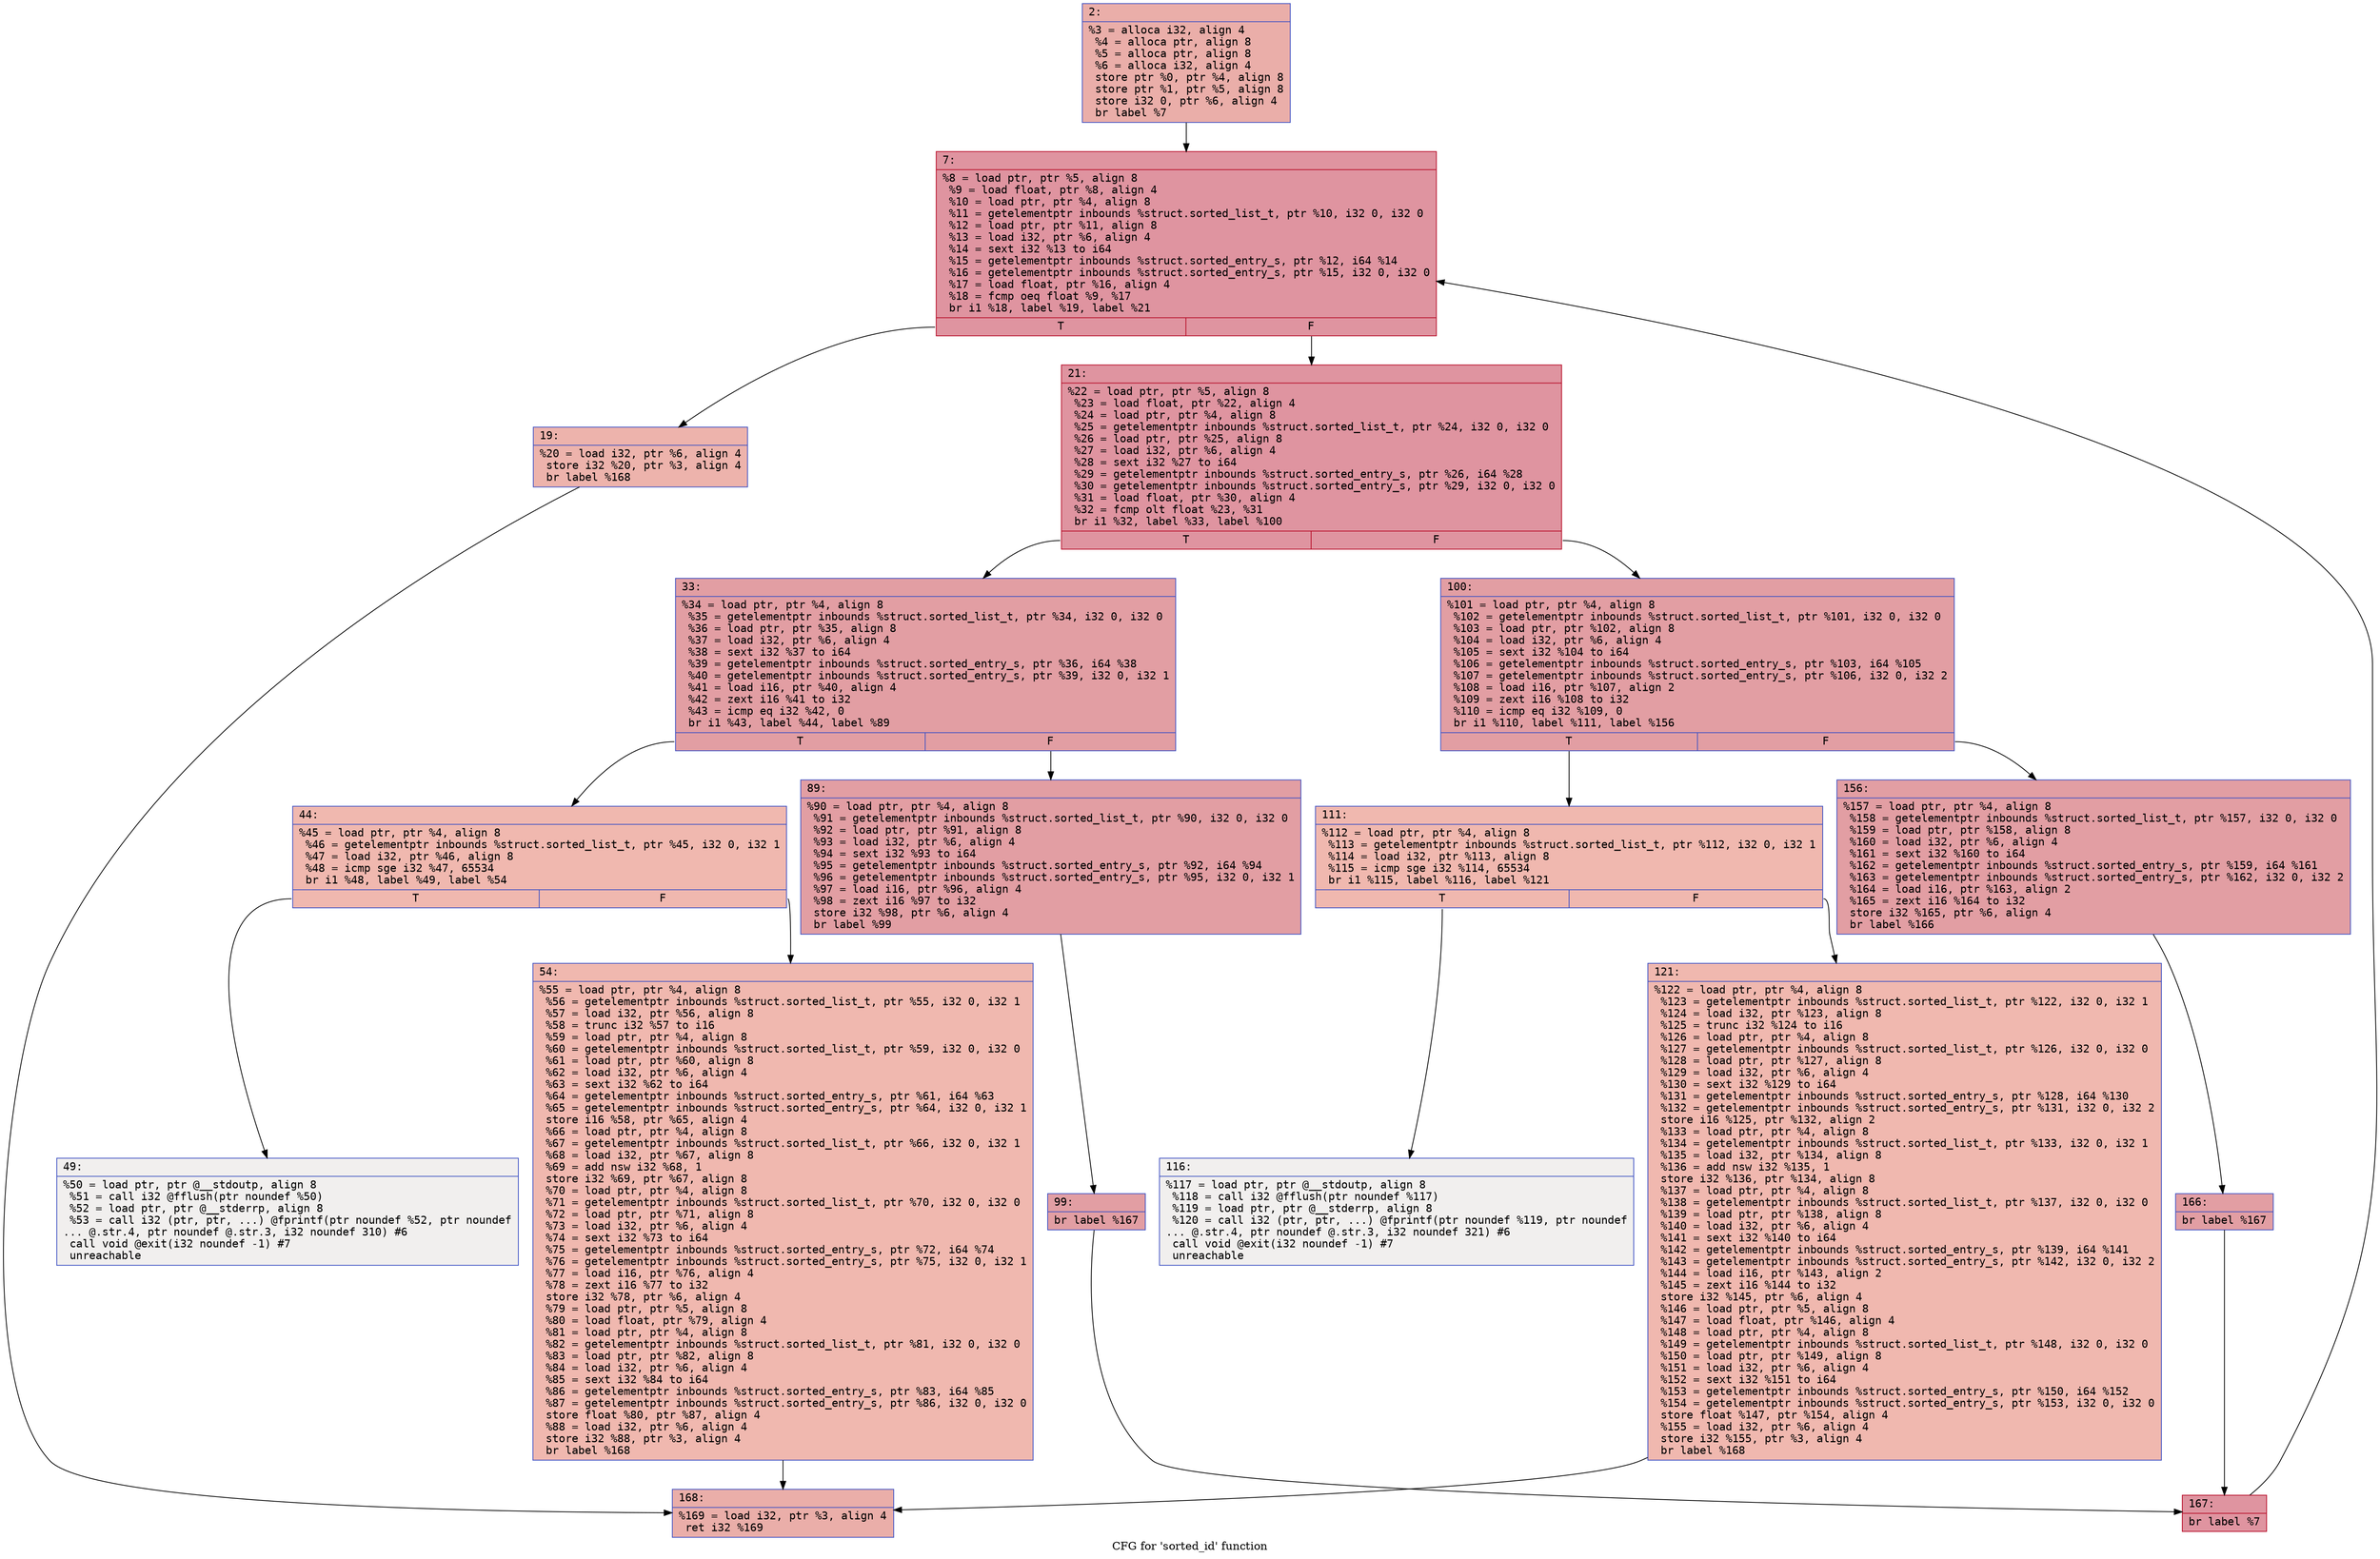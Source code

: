digraph "CFG for 'sorted_id' function" {
	label="CFG for 'sorted_id' function";

	Node0x600001036c60 [shape=record,color="#3d50c3ff", style=filled, fillcolor="#d0473d70" fontname="Courier",label="{2:\l|  %3 = alloca i32, align 4\l  %4 = alloca ptr, align 8\l  %5 = alloca ptr, align 8\l  %6 = alloca i32, align 4\l  store ptr %0, ptr %4, align 8\l  store ptr %1, ptr %5, align 8\l  store i32 0, ptr %6, align 4\l  br label %7\l}"];
	Node0x600001036c60 -> Node0x600001036cb0[tooltip="2 -> 7\nProbability 100.00%" ];
	Node0x600001036cb0 [shape=record,color="#b70d28ff", style=filled, fillcolor="#b70d2870" fontname="Courier",label="{7:\l|  %8 = load ptr, ptr %5, align 8\l  %9 = load float, ptr %8, align 4\l  %10 = load ptr, ptr %4, align 8\l  %11 = getelementptr inbounds %struct.sorted_list_t, ptr %10, i32 0, i32 0\l  %12 = load ptr, ptr %11, align 8\l  %13 = load i32, ptr %6, align 4\l  %14 = sext i32 %13 to i64\l  %15 = getelementptr inbounds %struct.sorted_entry_s, ptr %12, i64 %14\l  %16 = getelementptr inbounds %struct.sorted_entry_s, ptr %15, i32 0, i32 0\l  %17 = load float, ptr %16, align 4\l  %18 = fcmp oeq float %9, %17\l  br i1 %18, label %19, label %21\l|{<s0>T|<s1>F}}"];
	Node0x600001036cb0:s0 -> Node0x600001036d00[tooltip="7 -> 19\nProbability 3.12%" ];
	Node0x600001036cb0:s1 -> Node0x600001036d50[tooltip="7 -> 21\nProbability 96.88%" ];
	Node0x600001036d00 [shape=record,color="#3d50c3ff", style=filled, fillcolor="#d6524470" fontname="Courier",label="{19:\l|  %20 = load i32, ptr %6, align 4\l  store i32 %20, ptr %3, align 4\l  br label %168\l}"];
	Node0x600001036d00 -> Node0x6000010371b0[tooltip="19 -> 168\nProbability 100.00%" ];
	Node0x600001036d50 [shape=record,color="#b70d28ff", style=filled, fillcolor="#b70d2870" fontname="Courier",label="{21:\l|  %22 = load ptr, ptr %5, align 8\l  %23 = load float, ptr %22, align 4\l  %24 = load ptr, ptr %4, align 8\l  %25 = getelementptr inbounds %struct.sorted_list_t, ptr %24, i32 0, i32 0\l  %26 = load ptr, ptr %25, align 8\l  %27 = load i32, ptr %6, align 4\l  %28 = sext i32 %27 to i64\l  %29 = getelementptr inbounds %struct.sorted_entry_s, ptr %26, i64 %28\l  %30 = getelementptr inbounds %struct.sorted_entry_s, ptr %29, i32 0, i32 0\l  %31 = load float, ptr %30, align 4\l  %32 = fcmp olt float %23, %31\l  br i1 %32, label %33, label %100\l|{<s0>T|<s1>F}}"];
	Node0x600001036d50:s0 -> Node0x600001036da0[tooltip="21 -> 33\nProbability 50.00%" ];
	Node0x600001036d50:s1 -> Node0x600001036f80[tooltip="21 -> 100\nProbability 50.00%" ];
	Node0x600001036da0 [shape=record,color="#3d50c3ff", style=filled, fillcolor="#be242e70" fontname="Courier",label="{33:\l|  %34 = load ptr, ptr %4, align 8\l  %35 = getelementptr inbounds %struct.sorted_list_t, ptr %34, i32 0, i32 0\l  %36 = load ptr, ptr %35, align 8\l  %37 = load i32, ptr %6, align 4\l  %38 = sext i32 %37 to i64\l  %39 = getelementptr inbounds %struct.sorted_entry_s, ptr %36, i64 %38\l  %40 = getelementptr inbounds %struct.sorted_entry_s, ptr %39, i32 0, i32 1\l  %41 = load i16, ptr %40, align 4\l  %42 = zext i16 %41 to i32\l  %43 = icmp eq i32 %42, 0\l  br i1 %43, label %44, label %89\l|{<s0>T|<s1>F}}"];
	Node0x600001036da0:s0 -> Node0x600001036df0[tooltip="33 -> 44\nProbability 3.12%" ];
	Node0x600001036da0:s1 -> Node0x600001036ee0[tooltip="33 -> 89\nProbability 96.88%" ];
	Node0x600001036df0 [shape=record,color="#3d50c3ff", style=filled, fillcolor="#dc5d4a70" fontname="Courier",label="{44:\l|  %45 = load ptr, ptr %4, align 8\l  %46 = getelementptr inbounds %struct.sorted_list_t, ptr %45, i32 0, i32 1\l  %47 = load i32, ptr %46, align 8\l  %48 = icmp sge i32 %47, 65534\l  br i1 %48, label %49, label %54\l|{<s0>T|<s1>F}}"];
	Node0x600001036df0:s0 -> Node0x600001036e40[tooltip="44 -> 49\nProbability 0.00%" ];
	Node0x600001036df0:s1 -> Node0x600001036e90[tooltip="44 -> 54\nProbability 100.00%" ];
	Node0x600001036e40 [shape=record,color="#3d50c3ff", style=filled, fillcolor="#e0dbd870" fontname="Courier",label="{49:\l|  %50 = load ptr, ptr @__stdoutp, align 8\l  %51 = call i32 @fflush(ptr noundef %50)\l  %52 = load ptr, ptr @__stderrp, align 8\l  %53 = call i32 (ptr, ptr, ...) @fprintf(ptr noundef %52, ptr noundef\l... @.str.4, ptr noundef @.str.3, i32 noundef 310) #6\l  call void @exit(i32 noundef -1) #7\l  unreachable\l}"];
	Node0x600001036e90 [shape=record,color="#3d50c3ff", style=filled, fillcolor="#dc5d4a70" fontname="Courier",label="{54:\l|  %55 = load ptr, ptr %4, align 8\l  %56 = getelementptr inbounds %struct.sorted_list_t, ptr %55, i32 0, i32 1\l  %57 = load i32, ptr %56, align 8\l  %58 = trunc i32 %57 to i16\l  %59 = load ptr, ptr %4, align 8\l  %60 = getelementptr inbounds %struct.sorted_list_t, ptr %59, i32 0, i32 0\l  %61 = load ptr, ptr %60, align 8\l  %62 = load i32, ptr %6, align 4\l  %63 = sext i32 %62 to i64\l  %64 = getelementptr inbounds %struct.sorted_entry_s, ptr %61, i64 %63\l  %65 = getelementptr inbounds %struct.sorted_entry_s, ptr %64, i32 0, i32 1\l  store i16 %58, ptr %65, align 4\l  %66 = load ptr, ptr %4, align 8\l  %67 = getelementptr inbounds %struct.sorted_list_t, ptr %66, i32 0, i32 1\l  %68 = load i32, ptr %67, align 8\l  %69 = add nsw i32 %68, 1\l  store i32 %69, ptr %67, align 8\l  %70 = load ptr, ptr %4, align 8\l  %71 = getelementptr inbounds %struct.sorted_list_t, ptr %70, i32 0, i32 0\l  %72 = load ptr, ptr %71, align 8\l  %73 = load i32, ptr %6, align 4\l  %74 = sext i32 %73 to i64\l  %75 = getelementptr inbounds %struct.sorted_entry_s, ptr %72, i64 %74\l  %76 = getelementptr inbounds %struct.sorted_entry_s, ptr %75, i32 0, i32 1\l  %77 = load i16, ptr %76, align 4\l  %78 = zext i16 %77 to i32\l  store i32 %78, ptr %6, align 4\l  %79 = load ptr, ptr %5, align 8\l  %80 = load float, ptr %79, align 4\l  %81 = load ptr, ptr %4, align 8\l  %82 = getelementptr inbounds %struct.sorted_list_t, ptr %81, i32 0, i32 0\l  %83 = load ptr, ptr %82, align 8\l  %84 = load i32, ptr %6, align 4\l  %85 = sext i32 %84 to i64\l  %86 = getelementptr inbounds %struct.sorted_entry_s, ptr %83, i64 %85\l  %87 = getelementptr inbounds %struct.sorted_entry_s, ptr %86, i32 0, i32 0\l  store float %80, ptr %87, align 4\l  %88 = load i32, ptr %6, align 4\l  store i32 %88, ptr %3, align 4\l  br label %168\l}"];
	Node0x600001036e90 -> Node0x6000010371b0[tooltip="54 -> 168\nProbability 100.00%" ];
	Node0x600001036ee0 [shape=record,color="#3d50c3ff", style=filled, fillcolor="#be242e70" fontname="Courier",label="{89:\l|  %90 = load ptr, ptr %4, align 8\l  %91 = getelementptr inbounds %struct.sorted_list_t, ptr %90, i32 0, i32 0\l  %92 = load ptr, ptr %91, align 8\l  %93 = load i32, ptr %6, align 4\l  %94 = sext i32 %93 to i64\l  %95 = getelementptr inbounds %struct.sorted_entry_s, ptr %92, i64 %94\l  %96 = getelementptr inbounds %struct.sorted_entry_s, ptr %95, i32 0, i32 1\l  %97 = load i16, ptr %96, align 4\l  %98 = zext i16 %97 to i32\l  store i32 %98, ptr %6, align 4\l  br label %99\l}"];
	Node0x600001036ee0 -> Node0x600001036f30[tooltip="89 -> 99\nProbability 100.00%" ];
	Node0x600001036f30 [shape=record,color="#3d50c3ff", style=filled, fillcolor="#be242e70" fontname="Courier",label="{99:\l|  br label %167\l}"];
	Node0x600001036f30 -> Node0x600001037160[tooltip="99 -> 167\nProbability 100.00%" ];
	Node0x600001036f80 [shape=record,color="#3d50c3ff", style=filled, fillcolor="#be242e70" fontname="Courier",label="{100:\l|  %101 = load ptr, ptr %4, align 8\l  %102 = getelementptr inbounds %struct.sorted_list_t, ptr %101, i32 0, i32 0\l  %103 = load ptr, ptr %102, align 8\l  %104 = load i32, ptr %6, align 4\l  %105 = sext i32 %104 to i64\l  %106 = getelementptr inbounds %struct.sorted_entry_s, ptr %103, i64 %105\l  %107 = getelementptr inbounds %struct.sorted_entry_s, ptr %106, i32 0, i32 2\l  %108 = load i16, ptr %107, align 2\l  %109 = zext i16 %108 to i32\l  %110 = icmp eq i32 %109, 0\l  br i1 %110, label %111, label %156\l|{<s0>T|<s1>F}}"];
	Node0x600001036f80:s0 -> Node0x600001036fd0[tooltip="100 -> 111\nProbability 3.12%" ];
	Node0x600001036f80:s1 -> Node0x6000010370c0[tooltip="100 -> 156\nProbability 96.88%" ];
	Node0x600001036fd0 [shape=record,color="#3d50c3ff", style=filled, fillcolor="#dc5d4a70" fontname="Courier",label="{111:\l|  %112 = load ptr, ptr %4, align 8\l  %113 = getelementptr inbounds %struct.sorted_list_t, ptr %112, i32 0, i32 1\l  %114 = load i32, ptr %113, align 8\l  %115 = icmp sge i32 %114, 65534\l  br i1 %115, label %116, label %121\l|{<s0>T|<s1>F}}"];
	Node0x600001036fd0:s0 -> Node0x600001037020[tooltip="111 -> 116\nProbability 0.00%" ];
	Node0x600001036fd0:s1 -> Node0x600001037070[tooltip="111 -> 121\nProbability 100.00%" ];
	Node0x600001037020 [shape=record,color="#3d50c3ff", style=filled, fillcolor="#e0dbd870" fontname="Courier",label="{116:\l|  %117 = load ptr, ptr @__stdoutp, align 8\l  %118 = call i32 @fflush(ptr noundef %117)\l  %119 = load ptr, ptr @__stderrp, align 8\l  %120 = call i32 (ptr, ptr, ...) @fprintf(ptr noundef %119, ptr noundef\l... @.str.4, ptr noundef @.str.3, i32 noundef 321) #6\l  call void @exit(i32 noundef -1) #7\l  unreachable\l}"];
	Node0x600001037070 [shape=record,color="#3d50c3ff", style=filled, fillcolor="#dc5d4a70" fontname="Courier",label="{121:\l|  %122 = load ptr, ptr %4, align 8\l  %123 = getelementptr inbounds %struct.sorted_list_t, ptr %122, i32 0, i32 1\l  %124 = load i32, ptr %123, align 8\l  %125 = trunc i32 %124 to i16\l  %126 = load ptr, ptr %4, align 8\l  %127 = getelementptr inbounds %struct.sorted_list_t, ptr %126, i32 0, i32 0\l  %128 = load ptr, ptr %127, align 8\l  %129 = load i32, ptr %6, align 4\l  %130 = sext i32 %129 to i64\l  %131 = getelementptr inbounds %struct.sorted_entry_s, ptr %128, i64 %130\l  %132 = getelementptr inbounds %struct.sorted_entry_s, ptr %131, i32 0, i32 2\l  store i16 %125, ptr %132, align 2\l  %133 = load ptr, ptr %4, align 8\l  %134 = getelementptr inbounds %struct.sorted_list_t, ptr %133, i32 0, i32 1\l  %135 = load i32, ptr %134, align 8\l  %136 = add nsw i32 %135, 1\l  store i32 %136, ptr %134, align 8\l  %137 = load ptr, ptr %4, align 8\l  %138 = getelementptr inbounds %struct.sorted_list_t, ptr %137, i32 0, i32 0\l  %139 = load ptr, ptr %138, align 8\l  %140 = load i32, ptr %6, align 4\l  %141 = sext i32 %140 to i64\l  %142 = getelementptr inbounds %struct.sorted_entry_s, ptr %139, i64 %141\l  %143 = getelementptr inbounds %struct.sorted_entry_s, ptr %142, i32 0, i32 2\l  %144 = load i16, ptr %143, align 2\l  %145 = zext i16 %144 to i32\l  store i32 %145, ptr %6, align 4\l  %146 = load ptr, ptr %5, align 8\l  %147 = load float, ptr %146, align 4\l  %148 = load ptr, ptr %4, align 8\l  %149 = getelementptr inbounds %struct.sorted_list_t, ptr %148, i32 0, i32 0\l  %150 = load ptr, ptr %149, align 8\l  %151 = load i32, ptr %6, align 4\l  %152 = sext i32 %151 to i64\l  %153 = getelementptr inbounds %struct.sorted_entry_s, ptr %150, i64 %152\l  %154 = getelementptr inbounds %struct.sorted_entry_s, ptr %153, i32 0, i32 0\l  store float %147, ptr %154, align 4\l  %155 = load i32, ptr %6, align 4\l  store i32 %155, ptr %3, align 4\l  br label %168\l}"];
	Node0x600001037070 -> Node0x6000010371b0[tooltip="121 -> 168\nProbability 100.00%" ];
	Node0x6000010370c0 [shape=record,color="#3d50c3ff", style=filled, fillcolor="#be242e70" fontname="Courier",label="{156:\l|  %157 = load ptr, ptr %4, align 8\l  %158 = getelementptr inbounds %struct.sorted_list_t, ptr %157, i32 0, i32 0\l  %159 = load ptr, ptr %158, align 8\l  %160 = load i32, ptr %6, align 4\l  %161 = sext i32 %160 to i64\l  %162 = getelementptr inbounds %struct.sorted_entry_s, ptr %159, i64 %161\l  %163 = getelementptr inbounds %struct.sorted_entry_s, ptr %162, i32 0, i32 2\l  %164 = load i16, ptr %163, align 2\l  %165 = zext i16 %164 to i32\l  store i32 %165, ptr %6, align 4\l  br label %166\l}"];
	Node0x6000010370c0 -> Node0x600001037110[tooltip="156 -> 166\nProbability 100.00%" ];
	Node0x600001037110 [shape=record,color="#3d50c3ff", style=filled, fillcolor="#be242e70" fontname="Courier",label="{166:\l|  br label %167\l}"];
	Node0x600001037110 -> Node0x600001037160[tooltip="166 -> 167\nProbability 100.00%" ];
	Node0x600001037160 [shape=record,color="#b70d28ff", style=filled, fillcolor="#b70d2870" fontname="Courier",label="{167:\l|  br label %7\l}"];
	Node0x600001037160 -> Node0x600001036cb0[tooltip="167 -> 7\nProbability 100.00%" ];
	Node0x6000010371b0 [shape=record,color="#3d50c3ff", style=filled, fillcolor="#d0473d70" fontname="Courier",label="{168:\l|  %169 = load i32, ptr %3, align 4\l  ret i32 %169\l}"];
}
